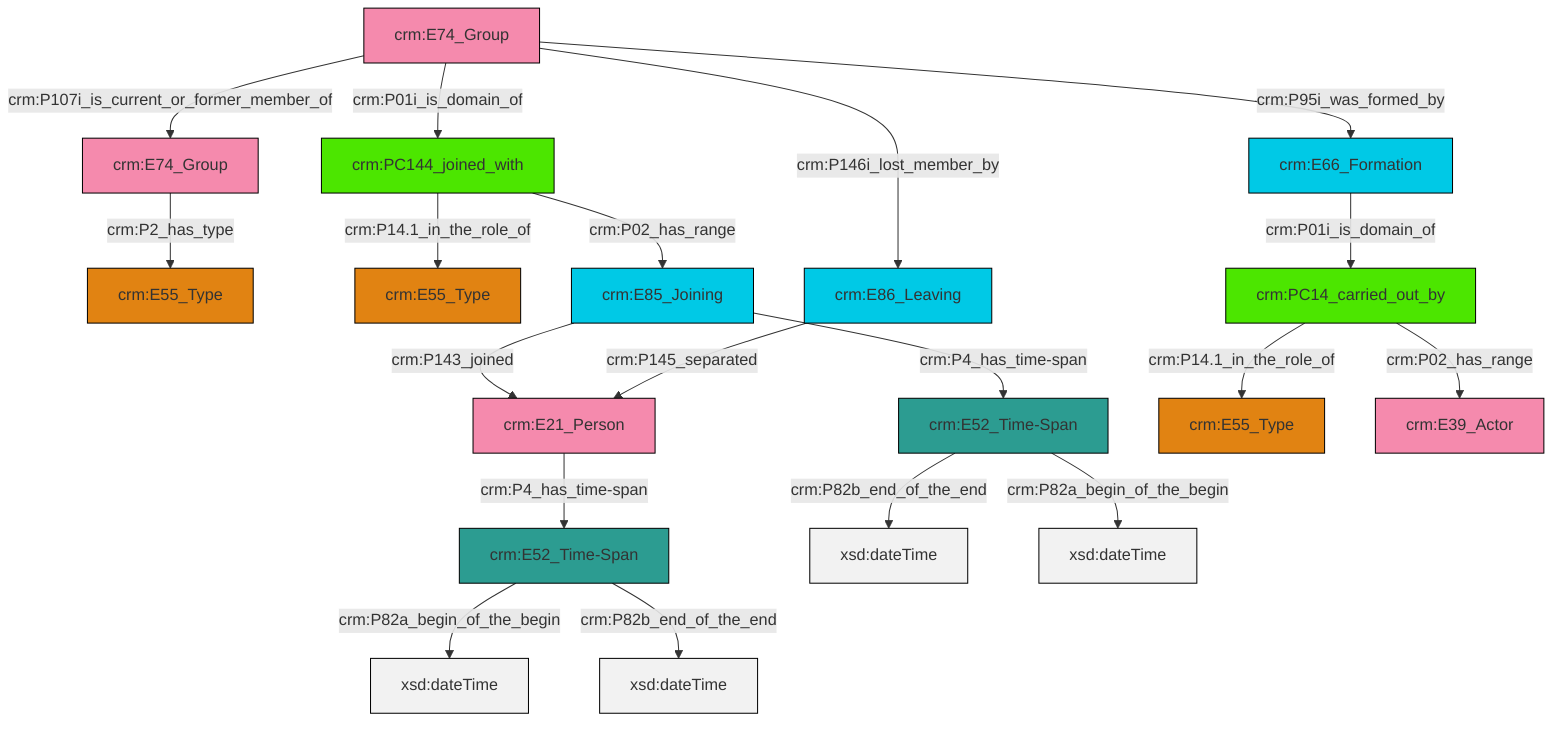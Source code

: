 graph TD
classDef Literal fill:#f2f2f2,stroke:#000000;
classDef CRM_Entity fill:#FFFFFF,stroke:#000000;
classDef Temporal_Entity fill:#00C9E6, stroke:#000000;
classDef Type fill:#E18312, stroke:#000000;
classDef Time-Span fill:#2C9C91, stroke:#000000;
classDef Appellation fill:#FFEB7F, stroke:#000000;
classDef Place fill:#008836, stroke:#000000;
classDef Persistent_Item fill:#B266B2, stroke:#000000;
classDef Conceptual_Object fill:#FFD700, stroke:#000000;
classDef Physical_Thing fill:#D2B48C, stroke:#000000;
classDef Actor fill:#f58aad, stroke:#000000;
classDef PC_Classes fill:#4ce600, stroke:#000000;
classDef Multi fill:#cccccc,stroke:#000000;

6["crm:PC144_joined_with"]:::PC_Classes -->|crm:P02_has_range| 7["crm:E85_Joining"]:::Temporal_Entity
0["crm:E52_Time-Span"]:::Time-Span -->|crm:P82a_begin_of_the_begin| 8[xsd:dateTime]:::Literal
9["crm:E74_Group"]:::Actor -->|crm:P146i_lost_member_by| 10["crm:E86_Leaving"]:::Temporal_Entity
0["crm:E52_Time-Span"]:::Time-Span -->|crm:P82b_end_of_the_end| 12[xsd:dateTime]:::Literal
13["crm:E52_Time-Span"]:::Time-Span -->|crm:P82b_end_of_the_end| 14[xsd:dateTime]:::Literal
9["crm:E74_Group"]:::Actor -->|crm:P95i_was_formed_by| 15["crm:E66_Formation"]:::Temporal_Entity
15["crm:E66_Formation"]:::Temporal_Entity -->|crm:P01i_is_domain_of| 16["crm:PC14_carried_out_by"]:::PC_Classes
13["crm:E52_Time-Span"]:::Time-Span -->|crm:P82a_begin_of_the_begin| 17[xsd:dateTime]:::Literal
19["crm:E21_Person"]:::Actor -->|crm:P4_has_time-span| 0["crm:E52_Time-Span"]:::Time-Span
9["crm:E74_Group"]:::Actor -->|crm:P107i_is_current_or_former_member_of| 20["crm:E74_Group"]:::Actor
7["crm:E85_Joining"]:::Temporal_Entity -->|crm:P143_joined| 19["crm:E21_Person"]:::Actor
16["crm:PC14_carried_out_by"]:::PC_Classes -->|crm:P14.1_in_the_role_of| 23["crm:E55_Type"]:::Type
6["crm:PC144_joined_with"]:::PC_Classes -->|crm:P14.1_in_the_role_of| 4["crm:E55_Type"]:::Type
7["crm:E85_Joining"]:::Temporal_Entity -->|crm:P4_has_time-span| 13["crm:E52_Time-Span"]:::Time-Span
16["crm:PC14_carried_out_by"]:::PC_Classes -->|crm:P02_has_range| 29["crm:E39_Actor"]:::Actor
20["crm:E74_Group"]:::Actor -->|crm:P2_has_type| 2["crm:E55_Type"]:::Type
10["crm:E86_Leaving"]:::Temporal_Entity -->|crm:P145_separated| 19["crm:E21_Person"]:::Actor
9["crm:E74_Group"]:::Actor -->|crm:P01i_is_domain_of| 6["crm:PC144_joined_with"]:::PC_Classes